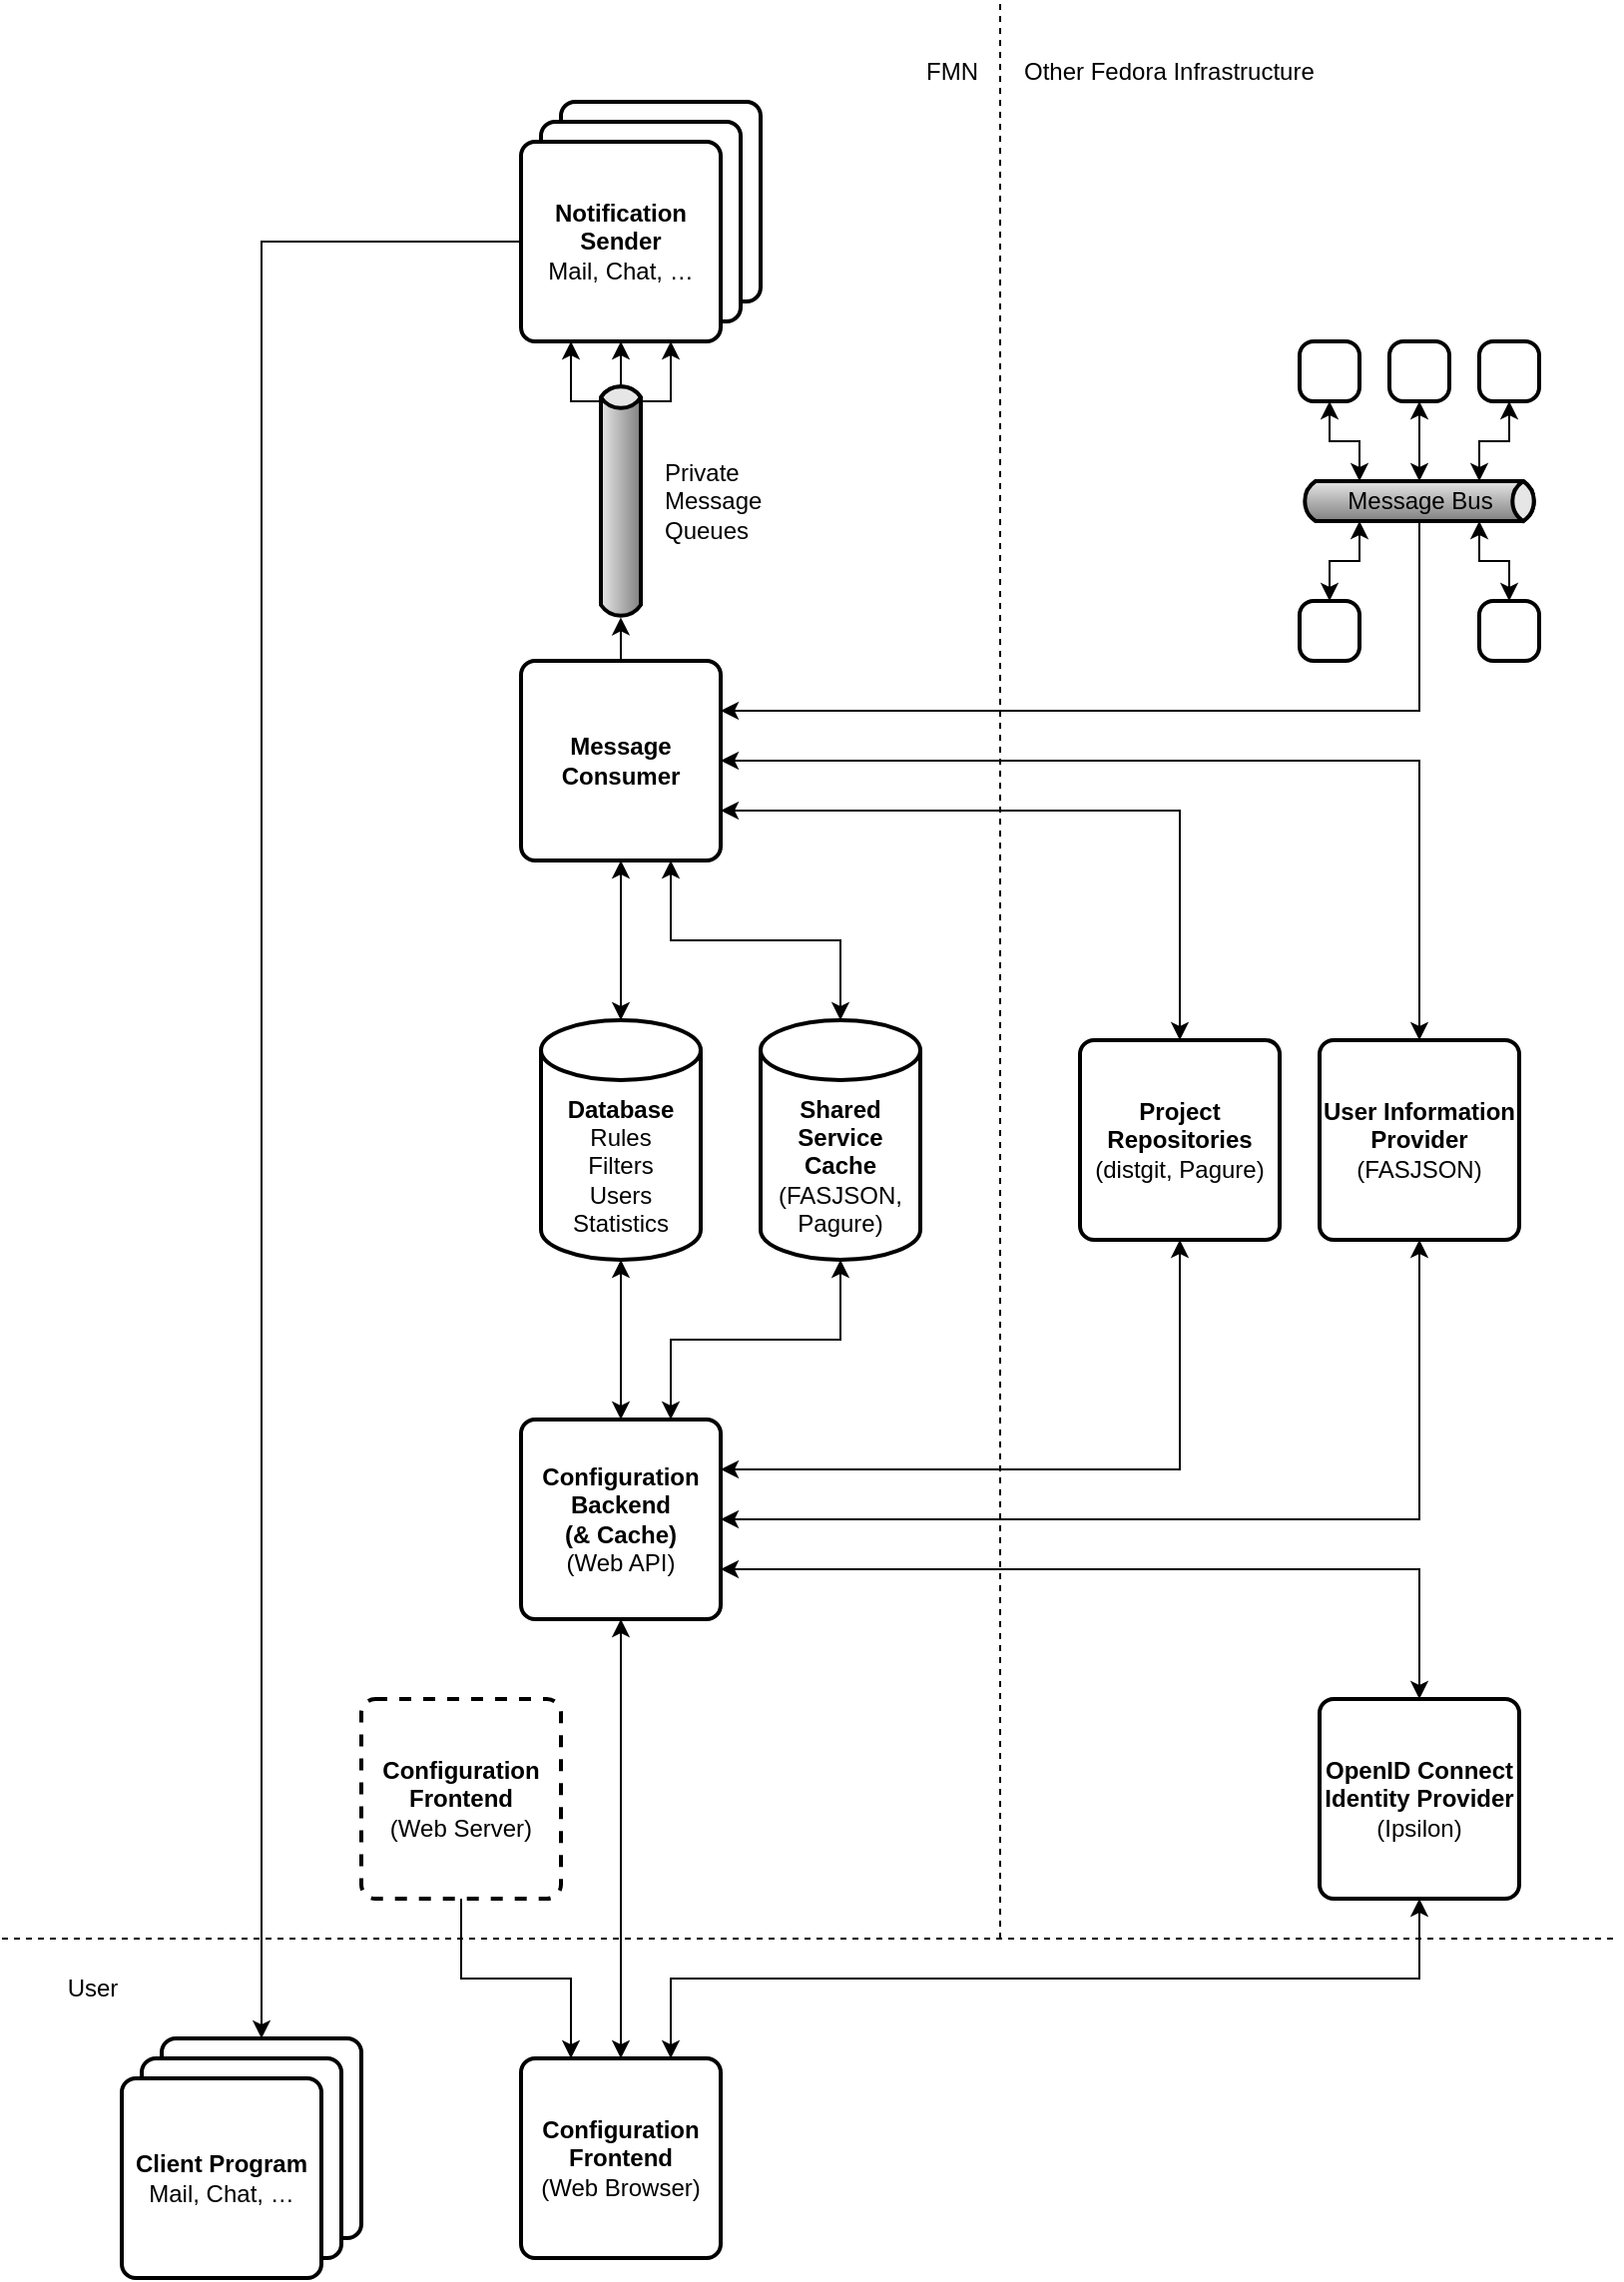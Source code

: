 <mxfile version="20.7.4" type="device"><diagram id="c__VEfjIlKpEZSE8uf9e" name="Page-1"><mxGraphModel dx="2049" dy="1197" grid="1" gridSize="10" guides="1" tooltips="1" connect="1" arrows="1" fold="1" page="1" pageScale="1" pageWidth="827" pageHeight="1169" math="0" shadow="0"><root><mxCell id="0"/><mxCell id="1" parent="0"/><mxCell id="KWRyeicXCeyVx7kBYz0k-1" value="&lt;b&gt;Database&lt;/b&gt;&lt;br&gt;Rules&lt;br&gt;Filters&lt;br&gt;Users&lt;br&gt;Statistics" style="shape=cylinder3;whiteSpace=wrap;html=1;boundedLbl=1;backgroundOutline=1;size=15;strokeWidth=2;" parent="1" vertex="1"><mxGeometry x="280" y="520" width="80" height="120" as="geometry"/></mxCell><mxCell id="KWRyeicXCeyVx7kBYz0k-10" style="edgeStyle=orthogonalEdgeStyle;rounded=0;orthogonalLoop=1;jettySize=auto;html=1;entryX=0.5;entryY=1;entryDx=0;entryDy=0;startArrow=classic;startFill=1;" parent="1" source="KWRyeicXCeyVx7kBYz0k-8" target="KWRyeicXCeyVx7kBYz0k-9" edge="1"><mxGeometry relative="1" as="geometry"/></mxCell><mxCell id="KWRyeicXCeyVx7kBYz0k-12" style="edgeStyle=orthogonalEdgeStyle;rounded=0;orthogonalLoop=1;jettySize=auto;html=1;startArrow=classic;startFill=1;exitX=0.75;exitY=0;exitDx=0;exitDy=0;" parent="1" source="KWRyeicXCeyVx7kBYz0k-8" target="KWRyeicXCeyVx7kBYz0k-11" edge="1"><mxGeometry relative="1" as="geometry"/></mxCell><mxCell id="KWRyeicXCeyVx7kBYz0k-8" value="&lt;b&gt;Configuration&lt;br&gt;Frontend&lt;/b&gt;&lt;br&gt;(Web Browser)" style="rounded=1;whiteSpace=wrap;html=1;absoluteArcSize=1;arcSize=14;strokeWidth=2;" parent="1" vertex="1"><mxGeometry x="270" y="1040" width="100" height="100" as="geometry"/></mxCell><mxCell id="KWRyeicXCeyVx7kBYz0k-13" style="edgeStyle=orthogonalEdgeStyle;rounded=0;orthogonalLoop=1;jettySize=auto;html=1;startArrow=classic;startFill=1;" parent="1" source="KWRyeicXCeyVx7kBYz0k-9" target="KWRyeicXCeyVx7kBYz0k-1" edge="1"><mxGeometry relative="1" as="geometry"/></mxCell><mxCell id="KWRyeicXCeyVx7kBYz0k-17" style="edgeStyle=orthogonalEdgeStyle;rounded=0;orthogonalLoop=1;jettySize=auto;html=1;exitX=1;exitY=0.75;exitDx=0;exitDy=0;entryX=0.5;entryY=0;entryDx=0;entryDy=0;startArrow=classic;startFill=1;endArrow=classic;endFill=1;" parent="1" source="KWRyeicXCeyVx7kBYz0k-9" target="KWRyeicXCeyVx7kBYz0k-11" edge="1"><mxGeometry relative="1" as="geometry"/></mxCell><mxCell id="KWRyeicXCeyVx7kBYz0k-21" style="edgeStyle=orthogonalEdgeStyle;rounded=0;orthogonalLoop=1;jettySize=auto;html=1;exitX=0.75;exitY=0;exitDx=0;exitDy=0;entryX=0.5;entryY=1;entryDx=0;entryDy=0;entryPerimeter=0;startArrow=classic;startFill=1;endArrow=classic;endFill=1;" parent="1" source="KWRyeicXCeyVx7kBYz0k-9" target="KWRyeicXCeyVx7kBYz0k-20" edge="1"><mxGeometry relative="1" as="geometry"/></mxCell><mxCell id="KWRyeicXCeyVx7kBYz0k-24" style="edgeStyle=orthogonalEdgeStyle;rounded=0;orthogonalLoop=1;jettySize=auto;html=1;exitX=1;exitY=0.25;exitDx=0;exitDy=0;entryX=0.5;entryY=1;entryDx=0;entryDy=0;startArrow=classic;startFill=1;endArrow=classic;endFill=1;" parent="1" source="KWRyeicXCeyVx7kBYz0k-9" target="KWRyeicXCeyVx7kBYz0k-23" edge="1"><mxGeometry relative="1" as="geometry"/></mxCell><mxCell id="KWRyeicXCeyVx7kBYz0k-26" style="edgeStyle=orthogonalEdgeStyle;rounded=0;orthogonalLoop=1;jettySize=auto;html=1;startArrow=classic;startFill=1;endArrow=classic;endFill=1;" parent="1" source="KWRyeicXCeyVx7kBYz0k-9" target="KWRyeicXCeyVx7kBYz0k-18" edge="1"><mxGeometry relative="1" as="geometry"/></mxCell><mxCell id="KWRyeicXCeyVx7kBYz0k-9" value="&lt;b&gt;Configuration&lt;br&gt;&lt;/b&gt;&lt;b&gt;Backend&lt;br&gt;(&amp;amp; Cache)&lt;/b&gt;&lt;br&gt;(Web API)" style="rounded=1;whiteSpace=wrap;html=1;absoluteArcSize=1;arcSize=14;strokeWidth=2;" parent="1" vertex="1"><mxGeometry x="270" y="720" width="100" height="100" as="geometry"/></mxCell><mxCell id="KWRyeicXCeyVx7kBYz0k-11" value="&lt;b&gt;OpenID Connect&lt;br&gt;Identity Provider&lt;/b&gt;&lt;br&gt;(Ipsilon)" style="rounded=1;whiteSpace=wrap;html=1;absoluteArcSize=1;arcSize=14;strokeWidth=2;" parent="1" vertex="1"><mxGeometry x="670" y="860" width="100" height="100" as="geometry"/></mxCell><mxCell id="KWRyeicXCeyVx7kBYz0k-15" style="edgeStyle=orthogonalEdgeStyle;rounded=0;orthogonalLoop=1;jettySize=auto;html=1;startArrow=classic;startFill=1;" parent="1" source="KWRyeicXCeyVx7kBYz0k-14" target="KWRyeicXCeyVx7kBYz0k-1" edge="1"><mxGeometry relative="1" as="geometry"/></mxCell><mxCell id="KWRyeicXCeyVx7kBYz0k-27" style="edgeStyle=orthogonalEdgeStyle;rounded=0;orthogonalLoop=1;jettySize=auto;html=1;exitX=1;exitY=0.75;exitDx=0;exitDy=0;startArrow=classic;startFill=1;endArrow=classic;endFill=1;" parent="1" source="KWRyeicXCeyVx7kBYz0k-14" target="KWRyeicXCeyVx7kBYz0k-23" edge="1"><mxGeometry relative="1" as="geometry"/></mxCell><mxCell id="KWRyeicXCeyVx7kBYz0k-28" style="edgeStyle=orthogonalEdgeStyle;rounded=0;orthogonalLoop=1;jettySize=auto;html=1;startArrow=classic;startFill=1;endArrow=classic;endFill=1;" parent="1" source="KWRyeicXCeyVx7kBYz0k-14" target="KWRyeicXCeyVx7kBYz0k-18" edge="1"><mxGeometry relative="1" as="geometry"/></mxCell><mxCell id="6Aqi3AkHJVsCrJiI_rZ3-6" style="edgeStyle=orthogonalEdgeStyle;rounded=0;orthogonalLoop=1;jettySize=auto;html=1;exitX=1;exitY=0.25;exitDx=0;exitDy=0;entryX=0;entryY=1;entryDx=60;entryDy=0;entryPerimeter=0;startArrow=classic;startFill=1;endArrow=none;endFill=0;" edge="1" parent="1" source="KWRyeicXCeyVx7kBYz0k-14" target="6Aqi3AkHJVsCrJiI_rZ3-1"><mxGeometry relative="1" as="geometry"/></mxCell><mxCell id="KWRyeicXCeyVx7kBYz0k-14" value="&lt;b&gt;Message Consumer&lt;/b&gt;" style="rounded=1;whiteSpace=wrap;html=1;absoluteArcSize=1;arcSize=14;strokeWidth=2;" parent="1" vertex="1"><mxGeometry x="270" y="340" width="100" height="100" as="geometry"/></mxCell><mxCell id="6Aqi3AkHJVsCrJiI_rZ3-9" style="edgeStyle=orthogonalEdgeStyle;rounded=0;orthogonalLoop=1;jettySize=auto;html=1;exitX=0.5;exitY=1;exitDx=0;exitDy=0;entryX=1;entryY=0.5;entryDx=-2.7;entryDy=0;entryPerimeter=0;startArrow=classic;startFill=1;endArrow=none;endFill=0;" edge="1" parent="1" source="KWRyeicXCeyVx7kBYz0k-16" target="6Aqi3AkHJVsCrJiI_rZ3-7"><mxGeometry relative="1" as="geometry"/></mxCell><mxCell id="KWRyeicXCeyVx7kBYz0k-18" value="&lt;b&gt;User Information Provider&lt;br&gt;&lt;/b&gt;(FASJSON)" style="rounded=1;whiteSpace=wrap;html=1;absoluteArcSize=1;arcSize=14;strokeWidth=2;" parent="1" vertex="1"><mxGeometry x="670" y="530" width="100" height="100" as="geometry"/></mxCell><mxCell id="KWRyeicXCeyVx7kBYz0k-22" style="edgeStyle=orthogonalEdgeStyle;rounded=0;orthogonalLoop=1;jettySize=auto;html=1;entryX=0.75;entryY=1;entryDx=0;entryDy=0;startArrow=classic;startFill=1;endArrow=classic;endFill=1;exitX=0.5;exitY=0;exitDx=0;exitDy=0;exitPerimeter=0;" parent="1" source="KWRyeicXCeyVx7kBYz0k-20" target="KWRyeicXCeyVx7kBYz0k-14" edge="1"><mxGeometry relative="1" as="geometry"/></mxCell><mxCell id="KWRyeicXCeyVx7kBYz0k-20" value="&lt;b&gt;Shared&lt;/b&gt;&lt;br&gt;&lt;b&gt;Service&lt;/b&gt;&lt;br&gt;&lt;b&gt;Cache&lt;/b&gt;&lt;br&gt;(FASJSON, Pagure)" style="shape=cylinder3;whiteSpace=wrap;html=1;boundedLbl=1;backgroundOutline=1;size=15;strokeWidth=2;" parent="1" vertex="1"><mxGeometry x="390" y="520" width="80" height="120" as="geometry"/></mxCell><mxCell id="KWRyeicXCeyVx7kBYz0k-23" value="&lt;b&gt;Project Repositories&lt;/b&gt;&lt;br&gt;(distgit, Pagure)" style="rounded=1;whiteSpace=wrap;html=1;absoluteArcSize=1;arcSize=14;strokeWidth=2;" parent="1" vertex="1"><mxGeometry x="550" y="530" width="100" height="100" as="geometry"/></mxCell><mxCell id="KWRyeicXCeyVx7kBYz0k-30" style="edgeStyle=orthogonalEdgeStyle;rounded=0;orthogonalLoop=1;jettySize=auto;html=1;entryX=0.25;entryY=0;entryDx=0;entryDy=0;startArrow=none;startFill=0;endArrow=classic;endFill=1;" parent="1" source="KWRyeicXCeyVx7kBYz0k-29" target="KWRyeicXCeyVx7kBYz0k-8" edge="1"><mxGeometry relative="1" as="geometry"/></mxCell><mxCell id="KWRyeicXCeyVx7kBYz0k-29" value="&lt;b&gt;Configuration&lt;br&gt;Frontend&lt;/b&gt;&lt;br&gt;(Web Server)" style="rounded=1;whiteSpace=wrap;html=1;absoluteArcSize=1;arcSize=14;strokeWidth=2;dashed=1;" parent="1" vertex="1"><mxGeometry x="190" y="860" width="100" height="100" as="geometry"/></mxCell><mxCell id="6Aqi3AkHJVsCrJiI_rZ3-17" style="edgeStyle=orthogonalEdgeStyle;rounded=0;orthogonalLoop=1;jettySize=auto;html=1;exitX=0;exitY=0;exitDx=60;exitDy=0;exitPerimeter=0;startArrow=classic;startFill=1;endArrow=classic;endFill=1;entryX=0.5;entryY=1;entryDx=0;entryDy=0;" edge="1" parent="1" source="6Aqi3AkHJVsCrJiI_rZ3-1" target="6Aqi3AkHJVsCrJiI_rZ3-22"><mxGeometry relative="1" as="geometry"><mxPoint x="719.857" y="220" as="targetPoint"/></mxGeometry></mxCell><mxCell id="6Aqi3AkHJVsCrJiI_rZ3-18" style="edgeStyle=orthogonalEdgeStyle;rounded=0;orthogonalLoop=1;jettySize=auto;html=1;exitX=0;exitY=0;exitDx=90;exitDy=0;exitPerimeter=0;startArrow=classic;startFill=1;endArrow=classic;endFill=1;entryX=0.5;entryY=1;entryDx=0;entryDy=0;" edge="1" parent="1" source="6Aqi3AkHJVsCrJiI_rZ3-1" target="6Aqi3AkHJVsCrJiI_rZ3-23"><mxGeometry relative="1" as="geometry"><mxPoint x="749.857" y="220" as="targetPoint"/></mxGeometry></mxCell><mxCell id="6Aqi3AkHJVsCrJiI_rZ3-19" style="edgeStyle=orthogonalEdgeStyle;rounded=0;orthogonalLoop=1;jettySize=auto;html=1;exitX=0;exitY=0;exitDx=30;exitDy=0;exitPerimeter=0;startArrow=classic;startFill=1;endArrow=classic;endFill=1;entryX=0.5;entryY=1;entryDx=0;entryDy=0;" edge="1" parent="1" source="6Aqi3AkHJVsCrJiI_rZ3-1" target="6Aqi3AkHJVsCrJiI_rZ3-25"><mxGeometry relative="1" as="geometry"><mxPoint x="689.857" y="220" as="targetPoint"/></mxGeometry></mxCell><mxCell id="6Aqi3AkHJVsCrJiI_rZ3-20" style="edgeStyle=orthogonalEdgeStyle;rounded=0;orthogonalLoop=1;jettySize=auto;html=1;exitX=0;exitY=1;exitDx=30;exitDy=0;exitPerimeter=0;startArrow=classic;startFill=1;endArrow=classic;endFill=1;entryX=0.5;entryY=0;entryDx=0;entryDy=0;" edge="1" parent="1" source="6Aqi3AkHJVsCrJiI_rZ3-1" target="6Aqi3AkHJVsCrJiI_rZ3-27"><mxGeometry relative="1" as="geometry"><mxPoint x="689.857" y="300" as="targetPoint"/></mxGeometry></mxCell><mxCell id="6Aqi3AkHJVsCrJiI_rZ3-21" style="edgeStyle=orthogonalEdgeStyle;rounded=0;orthogonalLoop=1;jettySize=auto;html=1;exitX=0;exitY=1;exitDx=90;exitDy=0;exitPerimeter=0;startArrow=classic;startFill=1;endArrow=classic;endFill=1;entryX=0.5;entryY=0;entryDx=0;entryDy=0;" edge="1" parent="1" source="6Aqi3AkHJVsCrJiI_rZ3-1" target="6Aqi3AkHJVsCrJiI_rZ3-26"><mxGeometry relative="1" as="geometry"><mxPoint x="749.857" y="300" as="targetPoint"/></mxGeometry></mxCell><mxCell id="6Aqi3AkHJVsCrJiI_rZ3-1" value="" style="strokeWidth=2;strokeColor=#000000;dashed=0;align=center;html=1;fontSize=8;shape=mxgraph.eip.messageChannel;" vertex="1" parent="1"><mxGeometry x="660" y="250" width="120" height="20" as="geometry"/></mxCell><mxCell id="6Aqi3AkHJVsCrJiI_rZ3-3" value="" style="edgeStyle=elbowEdgeStyle;strokeWidth=2;rounded=0;endArrow=block;startArrow=block;startSize=10;endSize=10;dashed=0;html=1;strokeColor=#808080;" edge="1" target="6Aqi3AkHJVsCrJiI_rZ3-1" parent="1"><mxGeometry relative="1" as="geometry"><mxPoint x="680" y="270" as="sourcePoint"/></mxGeometry></mxCell><mxCell id="6Aqi3AkHJVsCrJiI_rZ3-4" value="" style="edgeStyle=elbowEdgeStyle;strokeWidth=2;rounded=0;endArrow=block;startArrow=block;startSize=10;endSize=10;dashed=0;html=1;strokeColor=#808080;" edge="1" target="6Aqi3AkHJVsCrJiI_rZ3-1" parent="1"><mxGeometry relative="1" as="geometry"><mxPoint x="720" y="270" as="sourcePoint"/></mxGeometry></mxCell><mxCell id="6Aqi3AkHJVsCrJiI_rZ3-5" value="" style="edgeStyle=elbowEdgeStyle;strokeWidth=2;rounded=0;endArrow=block;startArrow=block;startSize=10;endSize=10;dashed=0;html=1;strokeColor=#808080;" edge="1" target="6Aqi3AkHJVsCrJiI_rZ3-1" parent="1"><mxGeometry relative="1" as="geometry"><mxPoint x="760" y="270" as="sourcePoint"/></mxGeometry></mxCell><mxCell id="6Aqi3AkHJVsCrJiI_rZ3-8" style="edgeStyle=orthogonalEdgeStyle;rounded=0;orthogonalLoop=1;jettySize=auto;html=1;startArrow=classic;startFill=1;endArrow=none;endFill=0;exitX=0.015;exitY=0.498;exitDx=0;exitDy=0;exitPerimeter=0;" edge="1" parent="1" source="6Aqi3AkHJVsCrJiI_rZ3-7" target="KWRyeicXCeyVx7kBYz0k-14"><mxGeometry relative="1" as="geometry"/></mxCell><mxCell id="6Aqi3AkHJVsCrJiI_rZ3-15" style="edgeStyle=orthogonalEdgeStyle;rounded=0;orthogonalLoop=1;jettySize=auto;html=1;exitX=0;exitY=0;exitDx=110;exitDy=0;exitPerimeter=0;startArrow=none;startFill=0;endArrow=classic;endFill=1;entryX=0.25;entryY=1;entryDx=0;entryDy=0;" edge="1" parent="1" source="6Aqi3AkHJVsCrJiI_rZ3-7" target="KWRyeicXCeyVx7kBYz0k-16"><mxGeometry relative="1" as="geometry"><mxPoint x="300" y="190" as="targetPoint"/></mxGeometry></mxCell><mxCell id="6Aqi3AkHJVsCrJiI_rZ3-7" value="" style="strokeWidth=2;strokeColor=#000000;dashed=0;align=center;html=1;fontSize=8;shape=mxgraph.eip.messageChannel;rotation=-90;" vertex="1" parent="1"><mxGeometry x="260" y="250" width="120" height="20" as="geometry"/></mxCell><mxCell id="6Aqi3AkHJVsCrJiI_rZ3-12" value="&lt;b&gt;Notification Sender&lt;/b&gt;" style="rounded=1;whiteSpace=wrap;html=1;absoluteArcSize=1;arcSize=14;strokeWidth=2;" vertex="1" parent="1"><mxGeometry x="290" y="60" width="100" height="100" as="geometry"/></mxCell><mxCell id="6Aqi3AkHJVsCrJiI_rZ3-11" value="&lt;b&gt;Notification Sender&lt;/b&gt;" style="rounded=1;whiteSpace=wrap;html=1;absoluteArcSize=1;arcSize=14;strokeWidth=2;" vertex="1" parent="1"><mxGeometry x="280" y="70" width="100" height="100" as="geometry"/></mxCell><mxCell id="6Aqi3AkHJVsCrJiI_rZ3-40" style="edgeStyle=orthogonalEdgeStyle;rounded=0;orthogonalLoop=1;jettySize=auto;html=1;entryX=0.5;entryY=0;entryDx=0;entryDy=0;startArrow=none;startFill=0;endArrow=classic;endFill=1;" edge="1" parent="1" source="KWRyeicXCeyVx7kBYz0k-16" target="6Aqi3AkHJVsCrJiI_rZ3-37"><mxGeometry relative="1" as="geometry"/></mxCell><mxCell id="KWRyeicXCeyVx7kBYz0k-16" value="&lt;b&gt;Notification Sender&lt;/b&gt;&lt;br&gt;Mail, Chat, …" style="rounded=1;whiteSpace=wrap;html=1;absoluteArcSize=1;arcSize=14;strokeWidth=2;" parent="1" vertex="1"><mxGeometry x="270" y="80" width="100" height="100" as="geometry"/></mxCell><mxCell id="6Aqi3AkHJVsCrJiI_rZ3-16" style="edgeStyle=orthogonalEdgeStyle;rounded=0;orthogonalLoop=1;jettySize=auto;html=1;exitX=0;exitY=1;exitDx=110;exitDy=0;exitPerimeter=0;startArrow=none;startFill=0;endArrow=classic;endFill=1;entryX=0.75;entryY=1;entryDx=0;entryDy=0;" edge="1" parent="1" source="6Aqi3AkHJVsCrJiI_rZ3-7" target="KWRyeicXCeyVx7kBYz0k-16"><mxGeometry relative="1" as="geometry"><mxPoint x="309.5" y="191.1" as="targetPoint"/><mxPoint x="320" y="220" as="sourcePoint"/></mxGeometry></mxCell><mxCell id="6Aqi3AkHJVsCrJiI_rZ3-22" value="" style="rounded=1;whiteSpace=wrap;html=1;absoluteArcSize=1;arcSize=14;strokeWidth=2;" vertex="1" parent="1"><mxGeometry x="705" y="180" width="30" height="30" as="geometry"/></mxCell><mxCell id="6Aqi3AkHJVsCrJiI_rZ3-23" value="" style="rounded=1;whiteSpace=wrap;html=1;absoluteArcSize=1;arcSize=14;strokeWidth=2;" vertex="1" parent="1"><mxGeometry x="750" y="180" width="30" height="30" as="geometry"/></mxCell><mxCell id="6Aqi3AkHJVsCrJiI_rZ3-25" value="" style="rounded=1;whiteSpace=wrap;html=1;absoluteArcSize=1;arcSize=14;strokeWidth=2;" vertex="1" parent="1"><mxGeometry x="660" y="180" width="30" height="30" as="geometry"/></mxCell><mxCell id="6Aqi3AkHJVsCrJiI_rZ3-26" value="" style="rounded=1;whiteSpace=wrap;html=1;absoluteArcSize=1;arcSize=14;strokeWidth=2;" vertex="1" parent="1"><mxGeometry x="750" y="310" width="30" height="30" as="geometry"/></mxCell><mxCell id="6Aqi3AkHJVsCrJiI_rZ3-27" value="" style="rounded=1;whiteSpace=wrap;html=1;absoluteArcSize=1;arcSize=14;strokeWidth=2;" vertex="1" parent="1"><mxGeometry x="660" y="310" width="30" height="30" as="geometry"/></mxCell><mxCell id="6Aqi3AkHJVsCrJiI_rZ3-28" value="Message Bus" style="text;html=1;align=center;verticalAlign=middle;resizable=0;points=[];autosize=1;strokeColor=none;fillColor=none;" vertex="1" parent="1"><mxGeometry x="670" y="245" width="100" height="30" as="geometry"/></mxCell><mxCell id="6Aqi3AkHJVsCrJiI_rZ3-29" value="Private&lt;br&gt;Message&lt;br&gt;Queues" style="text;html=1;align=left;verticalAlign=middle;resizable=0;points=[];autosize=1;strokeColor=none;fillColor=none;" vertex="1" parent="1"><mxGeometry x="340" y="230" width="70" height="60" as="geometry"/></mxCell><mxCell id="6Aqi3AkHJVsCrJiI_rZ3-30" value="" style="endArrow=none;dashed=1;html=1;rounded=0;" edge="1" parent="1"><mxGeometry width="50" height="50" relative="1" as="geometry"><mxPoint x="10" y="980" as="sourcePoint"/><mxPoint x="820" y="980" as="targetPoint"/></mxGeometry></mxCell><mxCell id="6Aqi3AkHJVsCrJiI_rZ3-31" value="" style="endArrow=none;dashed=1;html=1;rounded=0;" edge="1" parent="1"><mxGeometry width="50" height="50" relative="1" as="geometry"><mxPoint x="510" y="980" as="sourcePoint"/><mxPoint x="510" y="10" as="targetPoint"/></mxGeometry></mxCell><mxCell id="6Aqi3AkHJVsCrJiI_rZ3-34" value="FMN" style="text;html=1;align=right;verticalAlign=middle;resizable=0;points=[];autosize=1;strokeColor=none;fillColor=none;" vertex="1" parent="1"><mxGeometry x="450" y="30" width="50" height="30" as="geometry"/></mxCell><mxCell id="6Aqi3AkHJVsCrJiI_rZ3-35" value="Other Fedora Infrastructure" style="text;html=1;align=left;verticalAlign=middle;resizable=0;points=[];autosize=1;strokeColor=none;fillColor=none;" vertex="1" parent="1"><mxGeometry x="520" y="30" width="170" height="30" as="geometry"/></mxCell><mxCell id="6Aqi3AkHJVsCrJiI_rZ3-37" value="&lt;b&gt;Notification Sender&lt;/b&gt;" style="rounded=1;whiteSpace=wrap;html=1;absoluteArcSize=1;arcSize=14;strokeWidth=2;" vertex="1" parent="1"><mxGeometry x="90" y="1030" width="100" height="100" as="geometry"/></mxCell><mxCell id="6Aqi3AkHJVsCrJiI_rZ3-38" value="&lt;b&gt;Notification Sender&lt;/b&gt;" style="rounded=1;whiteSpace=wrap;html=1;absoluteArcSize=1;arcSize=14;strokeWidth=2;" vertex="1" parent="1"><mxGeometry x="80" y="1040" width="100" height="100" as="geometry"/></mxCell><mxCell id="6Aqi3AkHJVsCrJiI_rZ3-39" value="&lt;b&gt;Client Program&lt;br&gt;&lt;/b&gt;Mail, Chat, …" style="rounded=1;whiteSpace=wrap;html=1;absoluteArcSize=1;arcSize=14;strokeWidth=2;" vertex="1" parent="1"><mxGeometry x="70" y="1050" width="100" height="100" as="geometry"/></mxCell><mxCell id="6Aqi3AkHJVsCrJiI_rZ3-41" value="User" style="text;html=1;align=center;verticalAlign=middle;resizable=0;points=[];autosize=1;strokeColor=none;fillColor=none;" vertex="1" parent="1"><mxGeometry x="30" y="990" width="50" height="30" as="geometry"/></mxCell></root></mxGraphModel></diagram></mxfile>